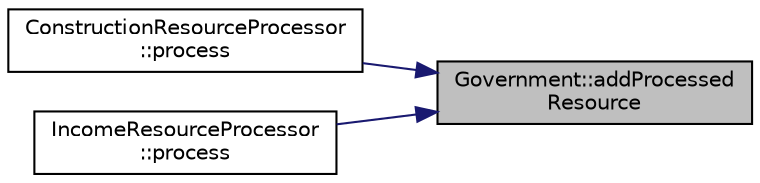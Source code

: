 digraph "Government::addProcessedResource"
{
 // LATEX_PDF_SIZE
  edge [fontname="Helvetica",fontsize="10",labelfontname="Helvetica",labelfontsize="10"];
  node [fontname="Helvetica",fontsize="10",shape=record];
  rankdir="RL";
  Node1 [label="Government::addProcessed\lResource",height=0.2,width=0.4,color="black", fillcolor="grey75", style="filled", fontcolor="black",tooltip="Adds a processed resource to the government's records."];
  Node1 -> Node2 [dir="back",color="midnightblue",fontsize="10",style="solid",fontname="Helvetica"];
  Node2 [label="ConstructionResourceProcessor\l::process",height=0.2,width=0.4,color="black", fillcolor="white", style="filled",URL="$classConstructionResourceProcessor.html#a35dadf3e138249785f1a14bf11343abd",tooltip="Processes a specified amount of the resource."];
  Node1 -> Node3 [dir="back",color="midnightblue",fontsize="10",style="solid",fontname="Helvetica"];
  Node3 [label="IncomeResourceProcessor\l::process",height=0.2,width=0.4,color="black", fillcolor="white", style="filled",URL="$classIncomeResourceProcessor.html#a57461057a6b0143e300ab00326dbe5c5",tooltip="Processes a specified amount of the resource, deducting it from storage."];
}
